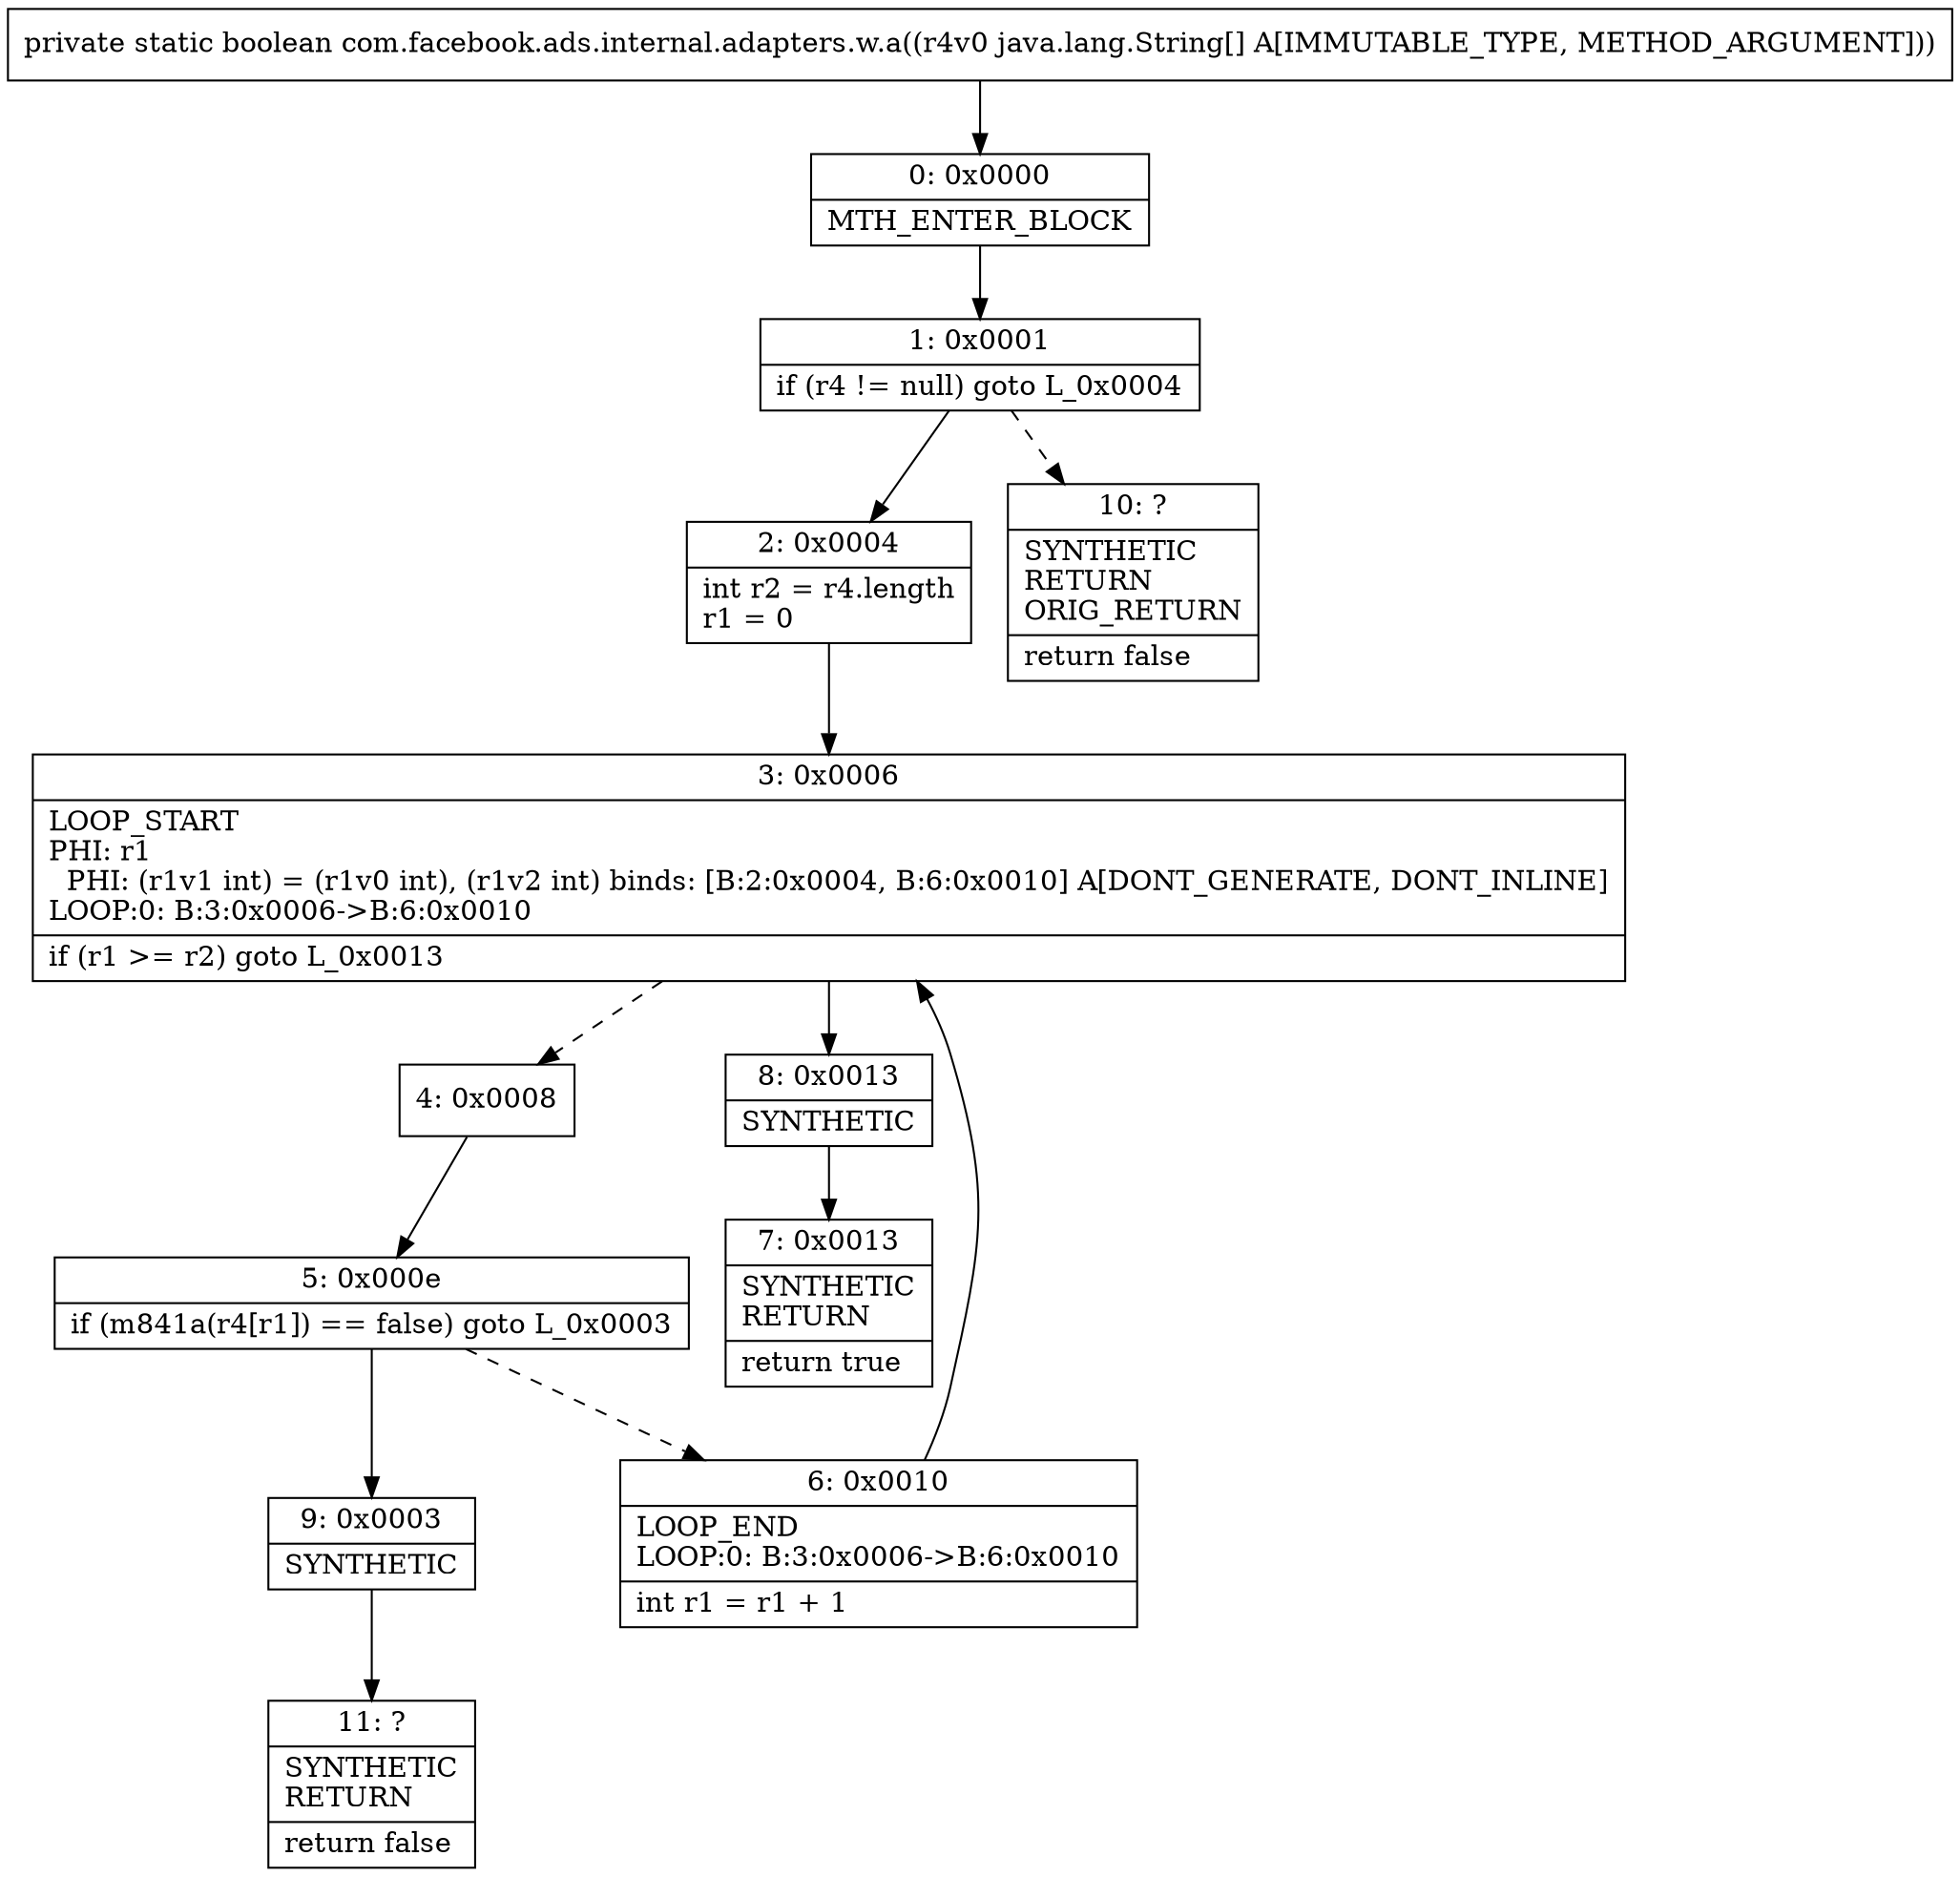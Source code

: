 digraph "CFG forcom.facebook.ads.internal.adapters.w.a([Ljava\/lang\/String;)Z" {
Node_0 [shape=record,label="{0\:\ 0x0000|MTH_ENTER_BLOCK\l}"];
Node_1 [shape=record,label="{1\:\ 0x0001|if (r4 != null) goto L_0x0004\l}"];
Node_2 [shape=record,label="{2\:\ 0x0004|int r2 = r4.length\lr1 = 0\l}"];
Node_3 [shape=record,label="{3\:\ 0x0006|LOOP_START\lPHI: r1 \l  PHI: (r1v1 int) = (r1v0 int), (r1v2 int) binds: [B:2:0x0004, B:6:0x0010] A[DONT_GENERATE, DONT_INLINE]\lLOOP:0: B:3:0x0006\-\>B:6:0x0010\l|if (r1 \>= r2) goto L_0x0013\l}"];
Node_4 [shape=record,label="{4\:\ 0x0008}"];
Node_5 [shape=record,label="{5\:\ 0x000e|if (m841a(r4[r1]) == false) goto L_0x0003\l}"];
Node_6 [shape=record,label="{6\:\ 0x0010|LOOP_END\lLOOP:0: B:3:0x0006\-\>B:6:0x0010\l|int r1 = r1 + 1\l}"];
Node_7 [shape=record,label="{7\:\ 0x0013|SYNTHETIC\lRETURN\l|return true\l}"];
Node_8 [shape=record,label="{8\:\ 0x0013|SYNTHETIC\l}"];
Node_9 [shape=record,label="{9\:\ 0x0003|SYNTHETIC\l}"];
Node_10 [shape=record,label="{10\:\ ?|SYNTHETIC\lRETURN\lORIG_RETURN\l|return false\l}"];
Node_11 [shape=record,label="{11\:\ ?|SYNTHETIC\lRETURN\l|return false\l}"];
MethodNode[shape=record,label="{private static boolean com.facebook.ads.internal.adapters.w.a((r4v0 java.lang.String[] A[IMMUTABLE_TYPE, METHOD_ARGUMENT])) }"];
MethodNode -> Node_0;
Node_0 -> Node_1;
Node_1 -> Node_2;
Node_1 -> Node_10[style=dashed];
Node_2 -> Node_3;
Node_3 -> Node_4[style=dashed];
Node_3 -> Node_8;
Node_4 -> Node_5;
Node_5 -> Node_6[style=dashed];
Node_5 -> Node_9;
Node_6 -> Node_3;
Node_8 -> Node_7;
Node_9 -> Node_11;
}

